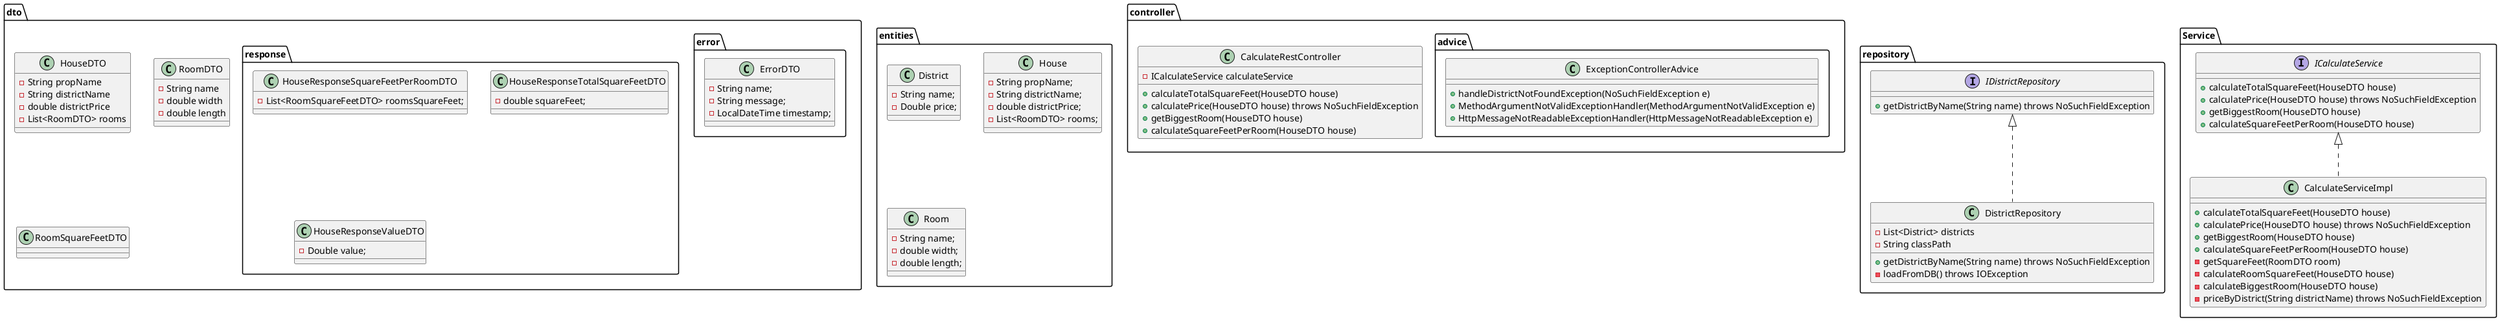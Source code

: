 @startuml Diagramas

package controller <<Folder>> {

    package advice <<Folder>> {
        class ExceptionControllerAdvice {
            + handleDistrictNotFoundException(NoSuchFieldException e)
            + MethodArgumentNotValidExceptionHandler(MethodArgumentNotValidException e)
            + HttpMessageNotReadableExceptionHandler(HttpMessageNotReadableException e)
        }
    }

    class CalculateRestController {
        - ICalculateService calculateService
        + calculateTotalSquareFeet(HouseDTO house)
        + calculatePrice(HouseDTO house) throws NoSuchFieldException
        + getBiggestRoom(HouseDTO house)
        + calculateSquareFeetPerRoom(HouseDTO house)
    }

}

package dto <<Folder>> {

    package error <<Folder>> {
        class ErrorDTO {
            - String name;
            - String message;
            - LocalDateTime timestamp;
        }
    }

    package response <<Folder>> {
        class HouseResponseSquareFeetPerRoomDTO {
            - List<RoomSquareFeetDTO> roomsSquareFeet;
        }

        class HouseResponseTotalSquareFeetDTO {
            - double squareFeet;
        }

        class HouseResponseValueDTO {
            - Double value;
        }
    }

    class HouseDTO {
        - String propName
        - String districtName
        - double districtPrice
        - List<RoomDTO> rooms
    }

    class RoomDTO {
        - String name
        - double width
        - double length
    }

    class RoomSquareFeetDTO {

    }

}

package entities <<Folder>> {

    class District {
        - String name;
        - Double price;
    }

    class House {
        - String propName;
        - String districtName;
        - double districtPrice;
        - List<RoomDTO> rooms;
    }

    class Room {
        - String name;
        - double width;
        - double length;
    }

}

package repository <<Folder>> {

    interface IDistrictRepository {
        + getDistrictByName(String name) throws NoSuchFieldException
    }

    class DistrictRepository implements IDistrictRepository {
        - List<District> districts
        - String classPath
        + getDistrictByName(String name) throws NoSuchFieldException
        - loadFromDB() throws IOException
    }

}

package Service <<Folder>> {

    interface ICalculateService {
        + calculateTotalSquareFeet(HouseDTO house)
        + calculatePrice(HouseDTO house) throws NoSuchFieldException
        + getBiggestRoom(HouseDTO house)
        + calculateSquareFeetPerRoom(HouseDTO house)
    }

    class CalculateServiceImpl implements ICalculateService {
        + calculateTotalSquareFeet(HouseDTO house)
        + calculatePrice(HouseDTO house) throws NoSuchFieldException
        + getBiggestRoom(HouseDTO house)
        + calculateSquareFeetPerRoom(HouseDTO house)
        - getSquareFeet(RoomDTO room)
        - calculateRoomSquareFeet(HouseDTO house)
        - calculateBiggestRoom(HouseDTO house)
        - priceByDistrict(String districtName) throws NoSuchFieldException
    }
}

@enduml